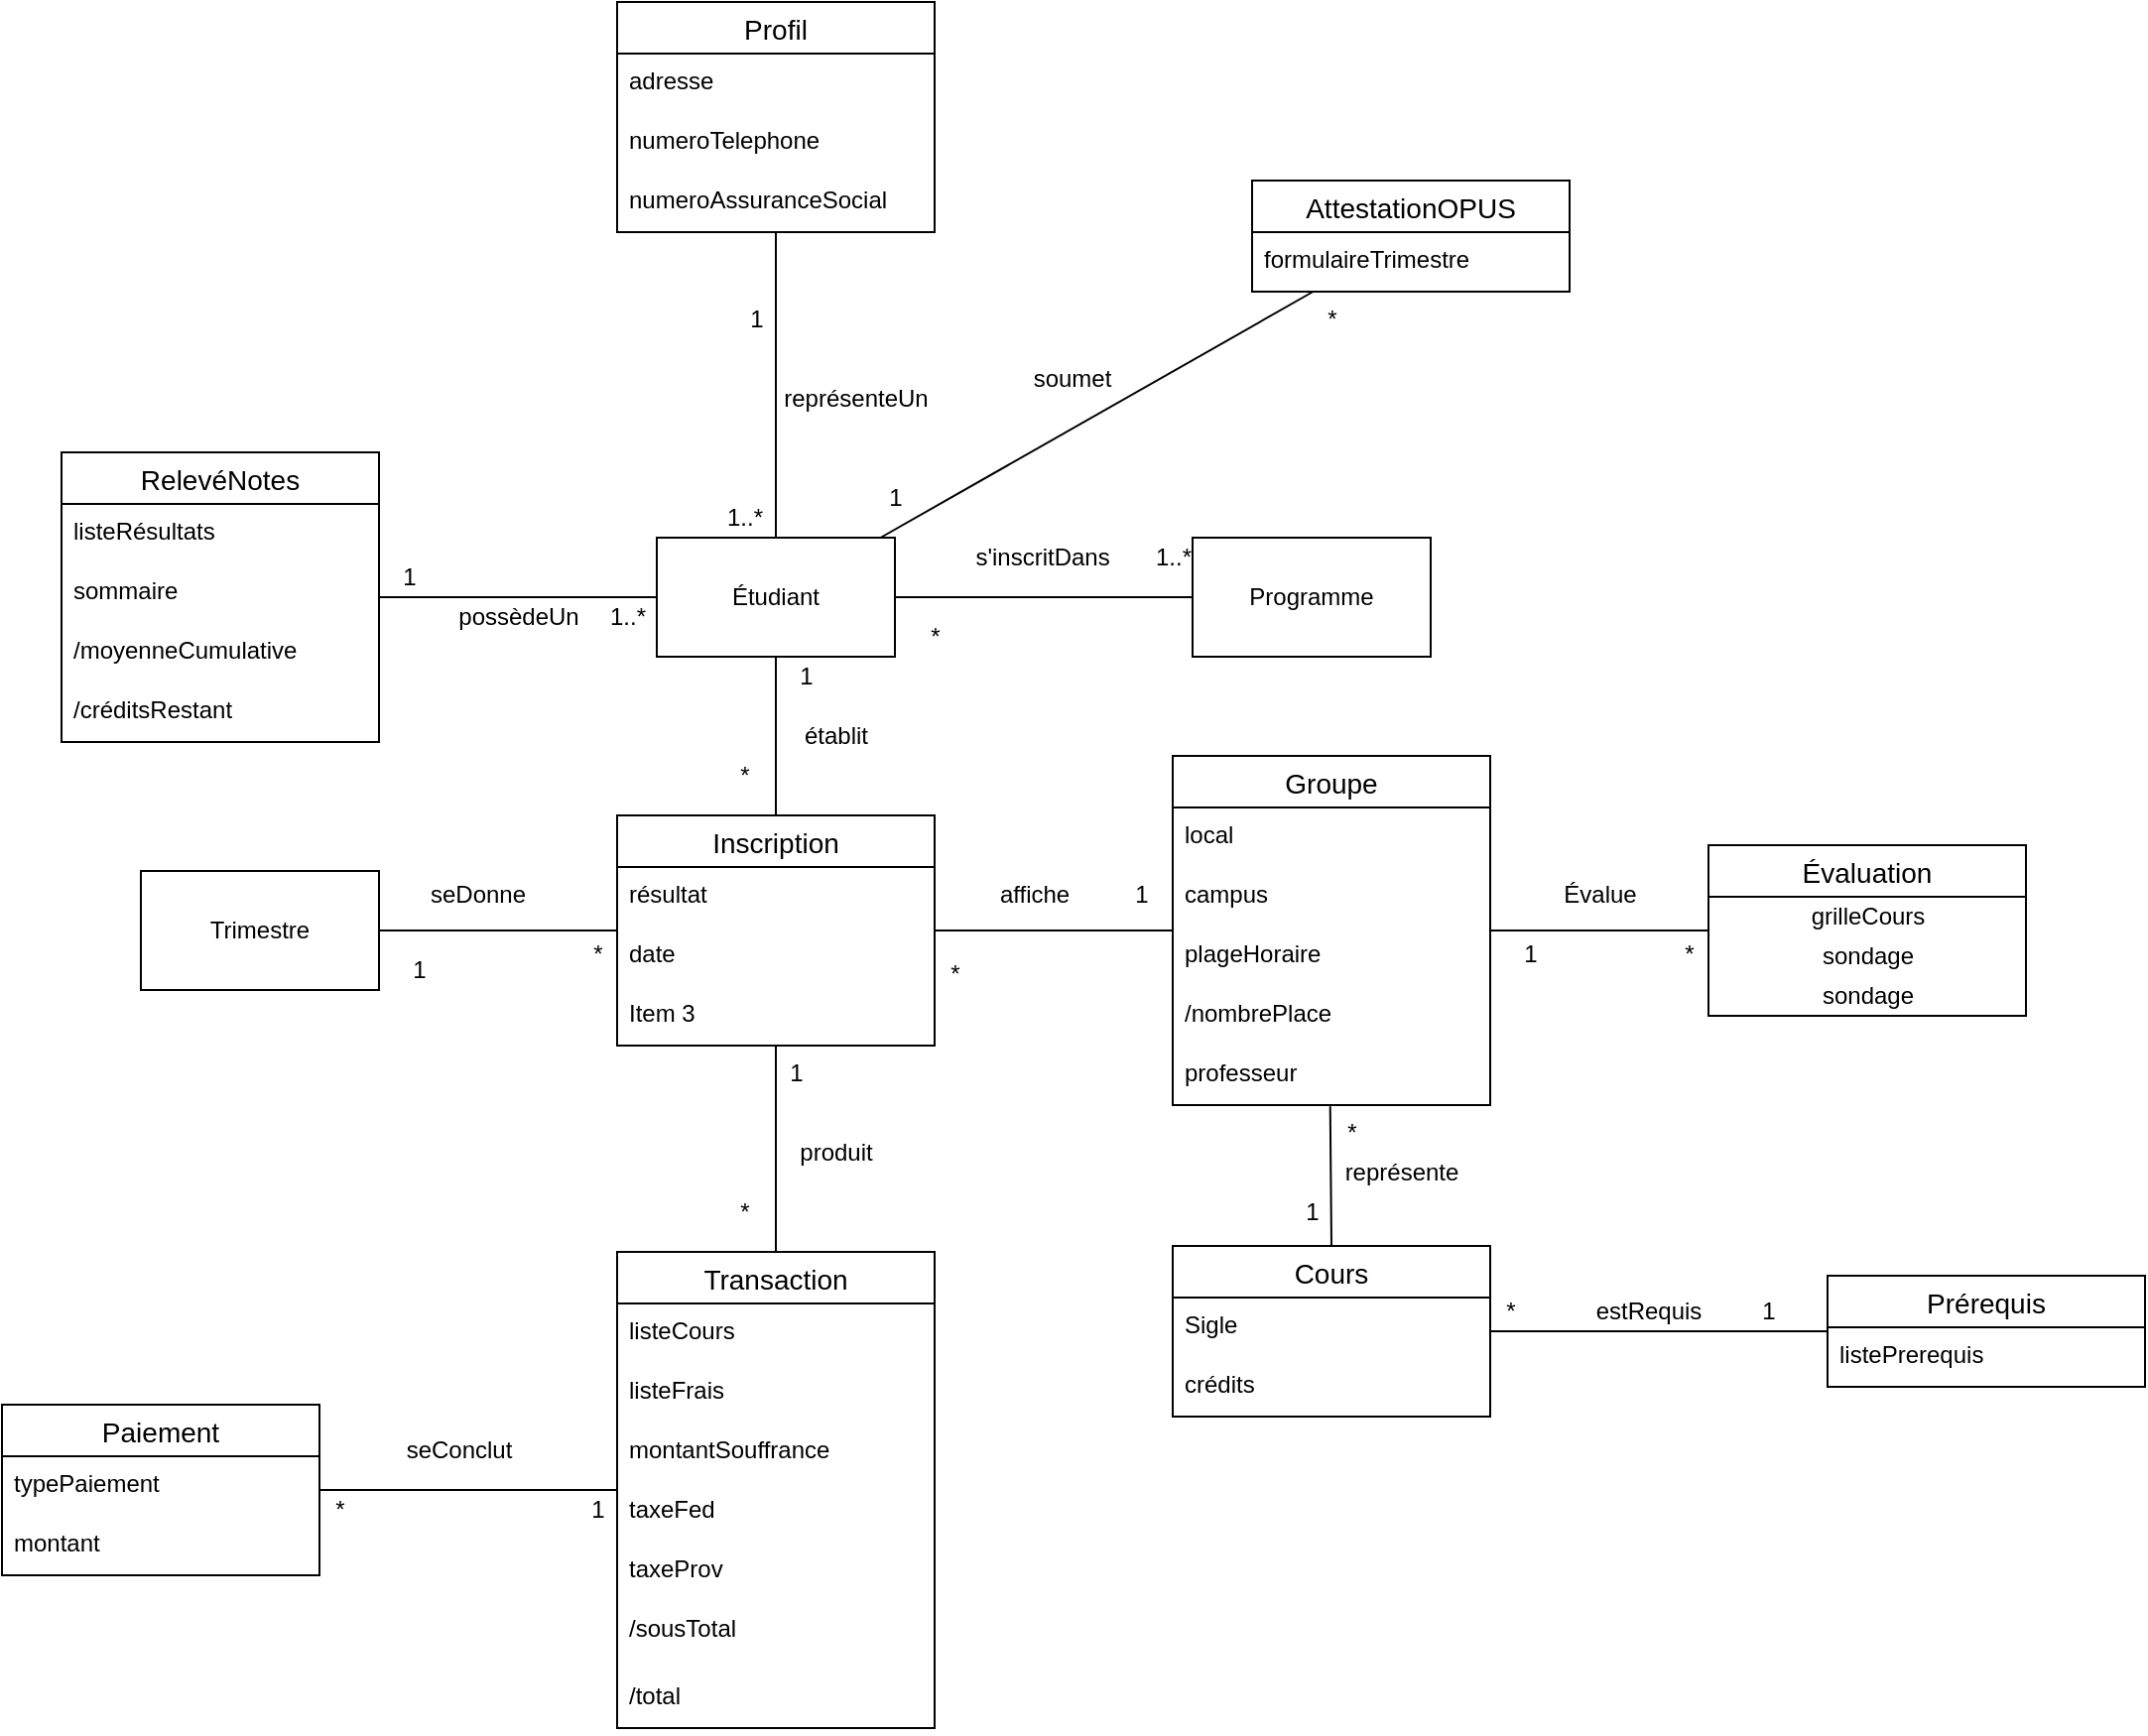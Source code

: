 <mxfile version="14.4.3" type="github">
  <diagram id="PYlWYsyW5-wrVRnMgQhX" name="Page-1">
    <mxGraphModel dx="1301" dy="1894" grid="1" gridSize="10" guides="1" tooltips="1" connect="1" arrows="1" fold="1" page="1" pageScale="1" pageWidth="827" pageHeight="1169" math="0" shadow="0">
      <root>
        <mxCell id="0" />
        <mxCell id="1" parent="0" />
        <mxCell id="lTl9Fem6oyWZE7-2OYxX-1" value="Étudiant" style="rounded=0;whiteSpace=wrap;html=1;" parent="1" vertex="1">
          <mxGeometry x="360" y="60" width="120" height="60" as="geometry" />
        </mxCell>
        <mxCell id="lTl9Fem6oyWZE7-2OYxX-2" value="Inscription" style="swimlane;fontStyle=0;childLayout=stackLayout;horizontal=1;startSize=26;horizontalStack=0;resizeParent=1;resizeParentMax=0;resizeLast=0;collapsible=1;marginBottom=0;align=center;fontSize=14;" parent="1" vertex="1">
          <mxGeometry x="340" y="200" width="160" height="116" as="geometry" />
        </mxCell>
        <mxCell id="lTl9Fem6oyWZE7-2OYxX-3" value="résultat" style="text;strokeColor=none;fillColor=none;spacingLeft=4;spacingRight=4;overflow=hidden;rotatable=0;points=[[0,0.5],[1,0.5]];portConstraint=eastwest;fontSize=12;" parent="lTl9Fem6oyWZE7-2OYxX-2" vertex="1">
          <mxGeometry y="26" width="160" height="30" as="geometry" />
        </mxCell>
        <mxCell id="lTl9Fem6oyWZE7-2OYxX-4" value="date" style="text;strokeColor=none;fillColor=none;spacingLeft=4;spacingRight=4;overflow=hidden;rotatable=0;points=[[0,0.5],[1,0.5]];portConstraint=eastwest;fontSize=12;" parent="lTl9Fem6oyWZE7-2OYxX-2" vertex="1">
          <mxGeometry y="56" width="160" height="30" as="geometry" />
        </mxCell>
        <mxCell id="lTl9Fem6oyWZE7-2OYxX-5" value="Item 3" style="text;strokeColor=none;fillColor=none;spacingLeft=4;spacingRight=4;overflow=hidden;rotatable=0;points=[[0,0.5],[1,0.5]];portConstraint=eastwest;fontSize=12;" parent="lTl9Fem6oyWZE7-2OYxX-2" vertex="1">
          <mxGeometry y="86" width="160" height="30" as="geometry" />
        </mxCell>
        <mxCell id="lTl9Fem6oyWZE7-2OYxX-6" value="" style="endArrow=none;html=1;rounded=0;" parent="1" source="lTl9Fem6oyWZE7-2OYxX-1" target="lTl9Fem6oyWZE7-2OYxX-2" edge="1">
          <mxGeometry relative="1" as="geometry">
            <mxPoint x="140" y="189.5" as="sourcePoint" />
            <mxPoint x="300" y="189.5" as="targetPoint" />
          </mxGeometry>
        </mxCell>
        <mxCell id="lTl9Fem6oyWZE7-2OYxX-7" value="Groupe" style="swimlane;fontStyle=0;childLayout=stackLayout;horizontal=1;startSize=26;horizontalStack=0;resizeParent=1;resizeParentMax=0;resizeLast=0;collapsible=1;marginBottom=0;align=center;fontSize=14;" parent="1" vertex="1">
          <mxGeometry x="620" y="170" width="160" height="176" as="geometry" />
        </mxCell>
        <mxCell id="lTl9Fem6oyWZE7-2OYxX-8" value="local" style="text;strokeColor=none;fillColor=none;spacingLeft=4;spacingRight=4;overflow=hidden;rotatable=0;points=[[0,0.5],[1,0.5]];portConstraint=eastwest;fontSize=12;" parent="lTl9Fem6oyWZE7-2OYxX-7" vertex="1">
          <mxGeometry y="26" width="160" height="30" as="geometry" />
        </mxCell>
        <mxCell id="lTl9Fem6oyWZE7-2OYxX-9" value="campus" style="text;strokeColor=none;fillColor=none;spacingLeft=4;spacingRight=4;overflow=hidden;rotatable=0;points=[[0,0.5],[1,0.5]];portConstraint=eastwest;fontSize=12;" parent="lTl9Fem6oyWZE7-2OYxX-7" vertex="1">
          <mxGeometry y="56" width="160" height="30" as="geometry" />
        </mxCell>
        <mxCell id="lTl9Fem6oyWZE7-2OYxX-78" value="plageHoraire" style="text;strokeColor=none;fillColor=none;spacingLeft=4;spacingRight=4;overflow=hidden;rotatable=0;points=[[0,0.5],[1,0.5]];portConstraint=eastwest;fontSize=12;" parent="lTl9Fem6oyWZE7-2OYxX-7" vertex="1">
          <mxGeometry y="86" width="160" height="30" as="geometry" />
        </mxCell>
        <mxCell id="lTl9Fem6oyWZE7-2OYxX-77" value="/nombrePlace" style="text;strokeColor=none;fillColor=none;spacingLeft=4;spacingRight=4;overflow=hidden;rotatable=0;points=[[0,0.5],[1,0.5]];portConstraint=eastwest;fontSize=12;" parent="lTl9Fem6oyWZE7-2OYxX-7" vertex="1">
          <mxGeometry y="116" width="160" height="30" as="geometry" />
        </mxCell>
        <mxCell id="lTl9Fem6oyWZE7-2OYxX-10" value="professeur" style="text;strokeColor=none;fillColor=none;spacingLeft=4;spacingRight=4;overflow=hidden;rotatable=0;points=[[0,0.5],[1,0.5]];portConstraint=eastwest;fontSize=12;" parent="lTl9Fem6oyWZE7-2OYxX-7" vertex="1">
          <mxGeometry y="146" width="160" height="30" as="geometry" />
        </mxCell>
        <mxCell id="lTl9Fem6oyWZE7-2OYxX-11" value="" style="endArrow=none;html=1;rounded=0;" parent="1" source="lTl9Fem6oyWZE7-2OYxX-2" target="lTl9Fem6oyWZE7-2OYxX-7" edge="1">
          <mxGeometry relative="1" as="geometry">
            <mxPoint x="460" y="280" as="sourcePoint" />
            <mxPoint x="600" y="280" as="targetPoint" />
          </mxGeometry>
        </mxCell>
        <mxCell id="lTl9Fem6oyWZE7-2OYxX-12" value="Cours" style="swimlane;fontStyle=0;childLayout=stackLayout;horizontal=1;startSize=26;horizontalStack=0;resizeParent=1;resizeParentMax=0;resizeLast=0;collapsible=1;marginBottom=0;align=center;fontSize=14;" parent="1" vertex="1">
          <mxGeometry x="620" y="417" width="160" height="86" as="geometry" />
        </mxCell>
        <mxCell id="lTl9Fem6oyWZE7-2OYxX-13" value="Sigle" style="text;strokeColor=none;fillColor=none;spacingLeft=4;spacingRight=4;overflow=hidden;rotatable=0;points=[[0,0.5],[1,0.5]];portConstraint=eastwest;fontSize=12;" parent="lTl9Fem6oyWZE7-2OYxX-12" vertex="1">
          <mxGeometry y="26" width="160" height="30" as="geometry" />
        </mxCell>
        <mxCell id="lTl9Fem6oyWZE7-2OYxX-14" value="crédits" style="text;strokeColor=none;fillColor=none;spacingLeft=4;spacingRight=4;overflow=hidden;rotatable=0;points=[[0,0.5],[1,0.5]];portConstraint=eastwest;fontSize=12;" parent="lTl9Fem6oyWZE7-2OYxX-12" vertex="1">
          <mxGeometry y="56" width="160" height="30" as="geometry" />
        </mxCell>
        <mxCell id="lTl9Fem6oyWZE7-2OYxX-16" value="" style="endArrow=none;html=1;rounded=0;entryX=0.5;entryY=0;entryDx=0;entryDy=0;exitX=0.496;exitY=1.019;exitDx=0;exitDy=0;exitPerimeter=0;" parent="1" source="lTl9Fem6oyWZE7-2OYxX-10" target="lTl9Fem6oyWZE7-2OYxX-12" edge="1">
          <mxGeometry relative="1" as="geometry">
            <mxPoint x="490" y="280" as="sourcePoint" />
            <mxPoint x="580" y="280" as="targetPoint" />
          </mxGeometry>
        </mxCell>
        <mxCell id="lTl9Fem6oyWZE7-2OYxX-17" value="Programme" style="rounded=0;whiteSpace=wrap;html=1;" parent="1" vertex="1">
          <mxGeometry x="630" y="60" width="120" height="60" as="geometry" />
        </mxCell>
        <mxCell id="lTl9Fem6oyWZE7-2OYxX-19" value="" style="endArrow=none;html=1;rounded=0;" parent="1" source="lTl9Fem6oyWZE7-2OYxX-73" target="lTl9Fem6oyWZE7-2OYxX-12" edge="1">
          <mxGeometry relative="1" as="geometry">
            <mxPoint x="940" y="460" as="sourcePoint" />
            <mxPoint x="690" y="320" as="targetPoint" />
          </mxGeometry>
        </mxCell>
        <mxCell id="lTl9Fem6oyWZE7-2OYxX-20" value="" style="endArrow=none;html=1;rounded=0;entryX=0;entryY=0.5;entryDx=0;entryDy=0;" parent="1" source="lTl9Fem6oyWZE7-2OYxX-1" target="lTl9Fem6oyWZE7-2OYxX-17" edge="1">
          <mxGeometry relative="1" as="geometry">
            <mxPoint x="230" y="260" as="sourcePoint" />
            <mxPoint x="330" y="260" as="targetPoint" />
          </mxGeometry>
        </mxCell>
        <mxCell id="lTl9Fem6oyWZE7-2OYxX-21" value="Trimestre" style="rounded=0;whiteSpace=wrap;html=1;" parent="1" vertex="1">
          <mxGeometry x="100" y="228" width="120" height="60" as="geometry" />
        </mxCell>
        <mxCell id="lTl9Fem6oyWZE7-2OYxX-22" value="" style="endArrow=none;html=1;rounded=0;" parent="1" source="lTl9Fem6oyWZE7-2OYxX-2" target="lTl9Fem6oyWZE7-2OYxX-21" edge="1">
          <mxGeometry relative="1" as="geometry">
            <mxPoint x="210" y="90" as="sourcePoint" />
            <mxPoint x="350" y="90" as="targetPoint" />
          </mxGeometry>
        </mxCell>
        <mxCell id="lTl9Fem6oyWZE7-2OYxX-23" value="s&#39;inscritDans" style="text;html=1;align=center;verticalAlign=middle;resizable=0;points=[];autosize=1;" parent="1" vertex="1">
          <mxGeometry x="514" y="60" width="80" height="20" as="geometry" />
        </mxCell>
        <mxCell id="lTl9Fem6oyWZE7-2OYxX-24" value="seDonne" style="text;html=1;strokeColor=none;fillColor=none;align=center;verticalAlign=middle;whiteSpace=wrap;rounded=0;" parent="1" vertex="1">
          <mxGeometry x="250" y="230" width="40" height="20" as="geometry" />
        </mxCell>
        <mxCell id="lTl9Fem6oyWZE7-2OYxX-25" value="*" style="text;html=1;align=center;verticalAlign=middle;resizable=0;points=[];autosize=1;" parent="1" vertex="1">
          <mxGeometry x="490" y="100" width="20" height="20" as="geometry" />
        </mxCell>
        <mxCell id="lTl9Fem6oyWZE7-2OYxX-26" value="1..*" style="text;html=1;align=center;verticalAlign=middle;resizable=0;points=[];autosize=1;" parent="1" vertex="1">
          <mxGeometry x="605" y="60" width="30" height="20" as="geometry" />
        </mxCell>
        <mxCell id="lTl9Fem6oyWZE7-2OYxX-27" value="*" style="text;html=1;align=center;verticalAlign=middle;resizable=0;points=[];autosize=1;" parent="1" vertex="1">
          <mxGeometry x="394" y="170" width="20" height="20" as="geometry" />
        </mxCell>
        <mxCell id="lTl9Fem6oyWZE7-2OYxX-28" value="établit" style="text;html=1;align=center;verticalAlign=middle;resizable=0;points=[];autosize=1;" parent="1" vertex="1">
          <mxGeometry x="425" y="150" width="50" height="20" as="geometry" />
        </mxCell>
        <mxCell id="lTl9Fem6oyWZE7-2OYxX-29" value="1" style="text;html=1;align=center;verticalAlign=middle;resizable=0;points=[];autosize=1;" parent="1" vertex="1">
          <mxGeometry x="425" y="120" width="20" height="20" as="geometry" />
        </mxCell>
        <mxCell id="lTl9Fem6oyWZE7-2OYxX-31" value="estRequis" style="text;html=1;strokeColor=none;fillColor=none;align=center;verticalAlign=middle;whiteSpace=wrap;rounded=0;" parent="1" vertex="1">
          <mxGeometry x="840" y="390" width="40" height="120" as="geometry" />
        </mxCell>
        <mxCell id="lTl9Fem6oyWZE7-2OYxX-32" value="*" style="text;html=1;align=center;verticalAlign=middle;resizable=0;points=[];autosize=1;" parent="1" vertex="1">
          <mxGeometry x="780" y="440" width="20" height="20" as="geometry" />
        </mxCell>
        <mxCell id="lTl9Fem6oyWZE7-2OYxX-33" value="1" style="text;html=1;align=center;verticalAlign=middle;resizable=0;points=[];autosize=1;" parent="1" vertex="1">
          <mxGeometry x="910" y="440" width="20" height="20" as="geometry" />
        </mxCell>
        <mxCell id="lTl9Fem6oyWZE7-2OYxX-34" value="1" style="text;html=1;align=center;verticalAlign=middle;resizable=0;points=[];autosize=1;" parent="1" vertex="1">
          <mxGeometry x="230" y="268" width="20" height="20" as="geometry" />
        </mxCell>
        <mxCell id="lTl9Fem6oyWZE7-2OYxX-36" value="*" style="text;html=1;align=center;verticalAlign=middle;resizable=0;points=[];autosize=1;" parent="1" vertex="1">
          <mxGeometry x="320" y="260" width="20" height="20" as="geometry" />
        </mxCell>
        <mxCell id="lTl9Fem6oyWZE7-2OYxX-37" value="représente" style="text;html=1;align=center;verticalAlign=middle;resizable=0;points=[];autosize=1;" parent="1" vertex="1">
          <mxGeometry x="700" y="370" width="70" height="20" as="geometry" />
        </mxCell>
        <mxCell id="lTl9Fem6oyWZE7-2OYxX-38" value="1" style="text;html=1;align=center;verticalAlign=middle;resizable=0;points=[];autosize=1;" parent="1" vertex="1">
          <mxGeometry x="680" y="390" width="20" height="20" as="geometry" />
        </mxCell>
        <mxCell id="lTl9Fem6oyWZE7-2OYxX-39" value="*" style="text;html=1;align=center;verticalAlign=middle;resizable=0;points=[];autosize=1;" parent="1" vertex="1">
          <mxGeometry x="700" y="350" width="20" height="20" as="geometry" />
        </mxCell>
        <mxCell id="lTl9Fem6oyWZE7-2OYxX-42" value="" style="endArrow=none;html=1;rounded=0;" parent="1" source="lTl9Fem6oyWZE7-2OYxX-2" target="lTl9Fem6oyWZE7-2OYxX-43" edge="1">
          <mxGeometry relative="1" as="geometry">
            <mxPoint x="275" y="-1" as="sourcePoint" />
            <mxPoint x="420" y="-60" as="targetPoint" />
          </mxGeometry>
        </mxCell>
        <mxCell id="lTl9Fem6oyWZE7-2OYxX-43" value="Transaction" style="swimlane;fontStyle=0;childLayout=stackLayout;horizontal=1;startSize=26;horizontalStack=0;resizeParent=1;resizeParentMax=0;resizeLast=0;collapsible=1;marginBottom=0;align=center;fontSize=14;" parent="1" vertex="1">
          <mxGeometry x="340" y="420" width="160" height="240" as="geometry" />
        </mxCell>
        <mxCell id="lTl9Fem6oyWZE7-2OYxX-44" value="listeCours" style="text;strokeColor=none;fillColor=none;spacingLeft=4;spacingRight=4;overflow=hidden;rotatable=0;points=[[0,0.5],[1,0.5]];portConstraint=eastwest;fontSize=12;" parent="lTl9Fem6oyWZE7-2OYxX-43" vertex="1">
          <mxGeometry y="26" width="160" height="30" as="geometry" />
        </mxCell>
        <mxCell id="lTl9Fem6oyWZE7-2OYxX-65" value="listeFrais" style="text;strokeColor=none;fillColor=none;spacingLeft=4;spacingRight=4;overflow=hidden;rotatable=0;points=[[0,0.5],[1,0.5]];portConstraint=eastwest;fontSize=12;" parent="lTl9Fem6oyWZE7-2OYxX-43" vertex="1">
          <mxGeometry y="56" width="160" height="30" as="geometry" />
        </mxCell>
        <mxCell id="lTl9Fem6oyWZE7-2OYxX-49" value="montantSouffrance" style="text;strokeColor=none;fillColor=none;spacingLeft=4;spacingRight=4;overflow=hidden;rotatable=0;points=[[0,0.5],[1,0.5]];portConstraint=eastwest;fontSize=12;" parent="lTl9Fem6oyWZE7-2OYxX-43" vertex="1">
          <mxGeometry y="86" width="160" height="30" as="geometry" />
        </mxCell>
        <mxCell id="lTl9Fem6oyWZE7-2OYxX-45" value="taxeFed" style="text;strokeColor=none;fillColor=none;spacingLeft=4;spacingRight=4;overflow=hidden;rotatable=0;points=[[0,0.5],[1,0.5]];portConstraint=eastwest;fontSize=12;" parent="lTl9Fem6oyWZE7-2OYxX-43" vertex="1">
          <mxGeometry y="116" width="160" height="30" as="geometry" />
        </mxCell>
        <mxCell id="lTl9Fem6oyWZE7-2OYxX-47" value="taxeProv" style="text;strokeColor=none;fillColor=none;spacingLeft=4;spacingRight=4;overflow=hidden;rotatable=0;points=[[0,0.5],[1,0.5]];portConstraint=eastwest;fontSize=12;" parent="lTl9Fem6oyWZE7-2OYxX-43" vertex="1">
          <mxGeometry y="146" width="160" height="30" as="geometry" />
        </mxCell>
        <mxCell id="lTl9Fem6oyWZE7-2OYxX-46" value="/sousTotal" style="text;strokeColor=none;fillColor=none;spacingLeft=4;spacingRight=4;overflow=hidden;rotatable=0;points=[[0,0.5],[1,0.5]];portConstraint=eastwest;fontSize=12;" parent="lTl9Fem6oyWZE7-2OYxX-43" vertex="1">
          <mxGeometry y="176" width="160" height="34" as="geometry" />
        </mxCell>
        <mxCell id="lTl9Fem6oyWZE7-2OYxX-48" value="/total" style="text;strokeColor=none;fillColor=none;spacingLeft=4;spacingRight=4;overflow=hidden;rotatable=0;points=[[0,0.5],[1,0.5]];portConstraint=eastwest;fontSize=12;" parent="lTl9Fem6oyWZE7-2OYxX-43" vertex="1">
          <mxGeometry y="210" width="160" height="30" as="geometry" />
        </mxCell>
        <mxCell id="lTl9Fem6oyWZE7-2OYxX-50" value="Paiement" style="swimlane;fontStyle=0;childLayout=stackLayout;horizontal=1;startSize=26;horizontalStack=0;resizeParent=1;resizeParentMax=0;resizeLast=0;collapsible=1;marginBottom=0;align=center;fontSize=14;" parent="1" vertex="1">
          <mxGeometry x="30" y="497" width="160" height="86" as="geometry" />
        </mxCell>
        <mxCell id="lTl9Fem6oyWZE7-2OYxX-51" value="typePaiement" style="text;strokeColor=none;fillColor=none;spacingLeft=4;spacingRight=4;overflow=hidden;rotatable=0;points=[[0,0.5],[1,0.5]];portConstraint=eastwest;fontSize=12;" parent="lTl9Fem6oyWZE7-2OYxX-50" vertex="1">
          <mxGeometry y="26" width="160" height="30" as="geometry" />
        </mxCell>
        <mxCell id="lTl9Fem6oyWZE7-2OYxX-52" value="montant" style="text;strokeColor=none;fillColor=none;spacingLeft=4;spacingRight=4;overflow=hidden;rotatable=0;points=[[0,0.5],[1,0.5]];portConstraint=eastwest;fontSize=12;" parent="lTl9Fem6oyWZE7-2OYxX-50" vertex="1">
          <mxGeometry y="56" width="160" height="30" as="geometry" />
        </mxCell>
        <mxCell id="lTl9Fem6oyWZE7-2OYxX-57" value="" style="endArrow=none;html=1;rounded=0;" parent="1" source="lTl9Fem6oyWZE7-2OYxX-43" target="lTl9Fem6oyWZE7-2OYxX-50" edge="1">
          <mxGeometry relative="1" as="geometry">
            <mxPoint x="260" y="-70" as="sourcePoint" />
            <mxPoint x="260" y="-180" as="targetPoint" />
          </mxGeometry>
        </mxCell>
        <mxCell id="lTl9Fem6oyWZE7-2OYxX-58" value="seConclut" style="text;html=1;align=center;verticalAlign=middle;resizable=0;points=[];autosize=1;" parent="1" vertex="1">
          <mxGeometry x="225" y="510" width="70" height="20" as="geometry" />
        </mxCell>
        <mxCell id="lTl9Fem6oyWZE7-2OYxX-59" value="produit" style="text;html=1;align=center;verticalAlign=middle;resizable=0;points=[];autosize=1;" parent="1" vertex="1">
          <mxGeometry x="425" y="360" width="50" height="20" as="geometry" />
        </mxCell>
        <mxCell id="lTl9Fem6oyWZE7-2OYxX-60" value="*" style="text;html=1;align=center;verticalAlign=middle;resizable=0;points=[];autosize=1;" parent="1" vertex="1">
          <mxGeometry x="394" y="390" width="20" height="20" as="geometry" />
        </mxCell>
        <mxCell id="lTl9Fem6oyWZE7-2OYxX-62" value="1" style="text;html=1;align=center;verticalAlign=middle;resizable=0;points=[];autosize=1;" parent="1" vertex="1">
          <mxGeometry x="420" y="320" width="20" height="20" as="geometry" />
        </mxCell>
        <mxCell id="lTl9Fem6oyWZE7-2OYxX-63" value="1" style="text;html=1;align=center;verticalAlign=middle;resizable=0;points=[];autosize=1;" parent="1" vertex="1">
          <mxGeometry x="320" y="540" width="20" height="20" as="geometry" />
        </mxCell>
        <mxCell id="lTl9Fem6oyWZE7-2OYxX-64" value="*" style="text;html=1;align=center;verticalAlign=middle;resizable=0;points=[];autosize=1;" parent="1" vertex="1">
          <mxGeometry x="190" y="540" width="20" height="20" as="geometry" />
        </mxCell>
        <mxCell id="lTl9Fem6oyWZE7-2OYxX-66" value="Évaluation" style="swimlane;fontStyle=0;childLayout=stackLayout;horizontal=1;startSize=26;horizontalStack=0;resizeParent=1;resizeParentMax=0;resizeLast=0;collapsible=1;marginBottom=0;align=center;fontSize=14;" parent="1" vertex="1">
          <mxGeometry x="890" y="215" width="160" height="86" as="geometry" />
        </mxCell>
        <mxCell id="lTl9Fem6oyWZE7-2OYxX-82" value="grilleCours" style="text;html=1;align=center;verticalAlign=middle;resizable=0;points=[];autosize=1;" parent="lTl9Fem6oyWZE7-2OYxX-66" vertex="1">
          <mxGeometry y="26" width="160" height="20" as="geometry" />
        </mxCell>
        <mxCell id="lTl9Fem6oyWZE7-2OYxX-84" value="sondage" style="text;html=1;align=center;verticalAlign=middle;resizable=0;points=[];autosize=1;" parent="lTl9Fem6oyWZE7-2OYxX-66" vertex="1">
          <mxGeometry y="46" width="160" height="20" as="geometry" />
        </mxCell>
        <mxCell id="lTl9Fem6oyWZE7-2OYxX-85" value="sondage" style="text;html=1;align=center;verticalAlign=middle;resizable=0;points=[];autosize=1;" parent="lTl9Fem6oyWZE7-2OYxX-66" vertex="1">
          <mxGeometry y="66" width="160" height="20" as="geometry" />
        </mxCell>
        <mxCell id="lTl9Fem6oyWZE7-2OYxX-69" value="" style="endArrow=none;html=1;rounded=0;" parent="1" source="lTl9Fem6oyWZE7-2OYxX-7" target="lTl9Fem6oyWZE7-2OYxX-66" edge="1">
          <mxGeometry relative="1" as="geometry">
            <mxPoint x="860" y="329.5" as="sourcePoint" />
            <mxPoint x="980" y="329.5" as="targetPoint" />
          </mxGeometry>
        </mxCell>
        <mxCell id="lTl9Fem6oyWZE7-2OYxX-70" value="affiche" style="text;html=1;align=center;verticalAlign=middle;resizable=0;points=[];autosize=1;" parent="1" vertex="1">
          <mxGeometry x="525" y="230" width="50" height="20" as="geometry" />
        </mxCell>
        <mxCell id="lTl9Fem6oyWZE7-2OYxX-71" value="*" style="text;html=1;align=center;verticalAlign=middle;resizable=0;points=[];autosize=1;" parent="1" vertex="1">
          <mxGeometry x="500" y="270" width="20" height="20" as="geometry" />
        </mxCell>
        <mxCell id="lTl9Fem6oyWZE7-2OYxX-72" value="1" style="text;html=1;align=center;verticalAlign=middle;resizable=0;points=[];autosize=1;" parent="1" vertex="1">
          <mxGeometry x="594" y="230" width="20" height="20" as="geometry" />
        </mxCell>
        <mxCell id="lTl9Fem6oyWZE7-2OYxX-73" value="Prérequis" style="swimlane;fontStyle=0;childLayout=stackLayout;horizontal=1;startSize=26;horizontalStack=0;resizeParent=1;resizeParentMax=0;resizeLast=0;collapsible=1;marginBottom=0;align=center;fontSize=14;" parent="1" vertex="1">
          <mxGeometry x="950" y="432" width="160" height="56" as="geometry" />
        </mxCell>
        <mxCell id="lTl9Fem6oyWZE7-2OYxX-74" value="listePrerequis" style="text;strokeColor=none;fillColor=none;spacingLeft=4;spacingRight=4;overflow=hidden;rotatable=0;points=[[0,0.5],[1,0.5]];portConstraint=eastwest;fontSize=12;" parent="lTl9Fem6oyWZE7-2OYxX-73" vertex="1">
          <mxGeometry y="26" width="160" height="30" as="geometry" />
        </mxCell>
        <mxCell id="lTl9Fem6oyWZE7-2OYxX-79" value="1" style="text;html=1;align=center;verticalAlign=middle;resizable=0;points=[];autosize=1;" parent="1" vertex="1">
          <mxGeometry x="790" y="260" width="20" height="20" as="geometry" />
        </mxCell>
        <mxCell id="lTl9Fem6oyWZE7-2OYxX-80" value="*" style="text;html=1;align=center;verticalAlign=middle;resizable=0;points=[];autosize=1;" parent="1" vertex="1">
          <mxGeometry x="870" y="260" width="20" height="20" as="geometry" />
        </mxCell>
        <mxCell id="lTl9Fem6oyWZE7-2OYxX-81" value="Évalue" style="text;html=1;align=center;verticalAlign=middle;resizable=0;points=[];autosize=1;" parent="1" vertex="1">
          <mxGeometry x="810" y="230" width="50" height="20" as="geometry" />
        </mxCell>
        <mxCell id="lTl9Fem6oyWZE7-2OYxX-99" value="RelevéNotes" style="swimlane;fontStyle=0;childLayout=stackLayout;horizontal=1;startSize=26;horizontalStack=0;resizeParent=1;resizeParentMax=0;resizeLast=0;collapsible=1;marginBottom=0;align=center;fontSize=14;" parent="1" vertex="1">
          <mxGeometry x="60" y="17" width="160" height="146" as="geometry" />
        </mxCell>
        <mxCell id="lTl9Fem6oyWZE7-2OYxX-100" value="listeRésultats" style="text;strokeColor=none;fillColor=none;spacingLeft=4;spacingRight=4;overflow=hidden;rotatable=0;points=[[0,0.5],[1,0.5]];portConstraint=eastwest;fontSize=12;" parent="lTl9Fem6oyWZE7-2OYxX-99" vertex="1">
          <mxGeometry y="26" width="160" height="30" as="geometry" />
        </mxCell>
        <mxCell id="lTl9Fem6oyWZE7-2OYxX-101" value="sommaire" style="text;strokeColor=none;fillColor=none;spacingLeft=4;spacingRight=4;overflow=hidden;rotatable=0;points=[[0,0.5],[1,0.5]];portConstraint=eastwest;fontSize=12;" parent="lTl9Fem6oyWZE7-2OYxX-99" vertex="1">
          <mxGeometry y="56" width="160" height="30" as="geometry" />
        </mxCell>
        <mxCell id="lTl9Fem6oyWZE7-2OYxX-102" value="/moyenneCumulative" style="text;strokeColor=none;fillColor=none;spacingLeft=4;spacingRight=4;overflow=hidden;rotatable=0;points=[[0,0.5],[1,0.5]];portConstraint=eastwest;fontSize=12;" parent="lTl9Fem6oyWZE7-2OYxX-99" vertex="1">
          <mxGeometry y="86" width="160" height="30" as="geometry" />
        </mxCell>
        <mxCell id="lTl9Fem6oyWZE7-2OYxX-103" value="/créditsRestant" style="text;strokeColor=none;fillColor=none;spacingLeft=4;spacingRight=4;overflow=hidden;rotatable=0;points=[[0,0.5],[1,0.5]];portConstraint=eastwest;fontSize=12;" parent="lTl9Fem6oyWZE7-2OYxX-99" vertex="1">
          <mxGeometry y="116" width="160" height="30" as="geometry" />
        </mxCell>
        <mxCell id="lTl9Fem6oyWZE7-2OYxX-105" value="" style="endArrow=none;html=1;rounded=0;exitX=0;exitY=0.5;exitDx=0;exitDy=0;" parent="1" source="lTl9Fem6oyWZE7-2OYxX-1" target="lTl9Fem6oyWZE7-2OYxX-99" edge="1">
          <mxGeometry relative="1" as="geometry">
            <mxPoint x="360.0" y="140" as="sourcePoint" />
            <mxPoint x="240.0" y="140" as="targetPoint" />
          </mxGeometry>
        </mxCell>
        <mxCell id="lTl9Fem6oyWZE7-2OYxX-106" value="Profil" style="swimlane;fontStyle=0;childLayout=stackLayout;horizontal=1;startSize=26;horizontalStack=0;resizeParent=1;resizeParentMax=0;resizeLast=0;collapsible=1;marginBottom=0;align=center;fontSize=14;" parent="1" vertex="1">
          <mxGeometry x="340" y="-210" width="160" height="116" as="geometry" />
        </mxCell>
        <mxCell id="lTl9Fem6oyWZE7-2OYxX-107" value="adresse" style="text;strokeColor=none;fillColor=none;spacingLeft=4;spacingRight=4;overflow=hidden;rotatable=0;points=[[0,0.5],[1,0.5]];portConstraint=eastwest;fontSize=12;" parent="lTl9Fem6oyWZE7-2OYxX-106" vertex="1">
          <mxGeometry y="26" width="160" height="30" as="geometry" />
        </mxCell>
        <mxCell id="lTl9Fem6oyWZE7-2OYxX-108" value="numeroTelephone" style="text;strokeColor=none;fillColor=none;spacingLeft=4;spacingRight=4;overflow=hidden;rotatable=0;points=[[0,0.5],[1,0.5]];portConstraint=eastwest;fontSize=12;" parent="lTl9Fem6oyWZE7-2OYxX-106" vertex="1">
          <mxGeometry y="56" width="160" height="30" as="geometry" />
        </mxCell>
        <mxCell id="lTl9Fem6oyWZE7-2OYxX-109" value="numeroAssuranceSocial" style="text;strokeColor=none;fillColor=none;spacingLeft=4;spacingRight=4;overflow=hidden;rotatable=0;points=[[0,0.5],[1,0.5]];portConstraint=eastwest;fontSize=12;" parent="lTl9Fem6oyWZE7-2OYxX-106" vertex="1">
          <mxGeometry y="86" width="160" height="30" as="geometry" />
        </mxCell>
        <mxCell id="lTl9Fem6oyWZE7-2OYxX-111" value="" style="endArrow=none;html=1;rounded=0;exitX=0.5;exitY=0;exitDx=0;exitDy=0;" parent="1" source="lTl9Fem6oyWZE7-2OYxX-1" target="lTl9Fem6oyWZE7-2OYxX-106" edge="1">
          <mxGeometry relative="1" as="geometry">
            <mxPoint x="470.0" y="-1" as="sourcePoint" />
            <mxPoint x="360.0" y="-1.0" as="targetPoint" />
          </mxGeometry>
        </mxCell>
        <mxCell id="lTl9Fem6oyWZE7-2OYxX-112" value="1" style="text;html=1;align=center;verticalAlign=middle;resizable=0;points=[];autosize=1;" parent="1" vertex="1">
          <mxGeometry x="400" y="-60" width="20" height="20" as="geometry" />
        </mxCell>
        <mxCell id="lTl9Fem6oyWZE7-2OYxX-113" value="1..*" style="text;html=1;align=center;verticalAlign=middle;resizable=0;points=[];autosize=1;" parent="1" vertex="1">
          <mxGeometry x="389" y="40" width="30" height="20" as="geometry" />
        </mxCell>
        <mxCell id="lTl9Fem6oyWZE7-2OYxX-114" value="1" style="text;html=1;align=center;verticalAlign=middle;resizable=0;points=[];autosize=1;" parent="1" vertex="1">
          <mxGeometry x="225" y="70" width="20" height="20" as="geometry" />
        </mxCell>
        <mxCell id="lTl9Fem6oyWZE7-2OYxX-115" value="1..*" style="text;html=1;align=center;verticalAlign=middle;resizable=0;points=[];autosize=1;" parent="1" vertex="1">
          <mxGeometry x="330" y="90" width="30" height="20" as="geometry" />
        </mxCell>
        <mxCell id="lTl9Fem6oyWZE7-2OYxX-116" value="représenteUn" style="text;html=1;align=center;verticalAlign=middle;resizable=0;points=[];autosize=1;" parent="1" vertex="1">
          <mxGeometry x="415" y="-20" width="90" height="20" as="geometry" />
        </mxCell>
        <mxCell id="lTl9Fem6oyWZE7-2OYxX-117" value="possèdeUn" style="text;html=1;align=center;verticalAlign=middle;resizable=0;points=[];autosize=1;" parent="1" vertex="1">
          <mxGeometry x="250" y="90" width="80" height="20" as="geometry" />
        </mxCell>
        <mxCell id="lTl9Fem6oyWZE7-2OYxX-118" value="AttestationOPUS" style="swimlane;fontStyle=0;childLayout=stackLayout;horizontal=1;startSize=26;horizontalStack=0;resizeParent=1;resizeParentMax=0;resizeLast=0;collapsible=1;marginBottom=0;align=center;fontSize=14;" parent="1" vertex="1">
          <mxGeometry x="660" y="-120" width="160" height="56" as="geometry" />
        </mxCell>
        <mxCell id="lTl9Fem6oyWZE7-2OYxX-119" value="formulaireTrimestre" style="text;strokeColor=none;fillColor=none;spacingLeft=4;spacingRight=4;overflow=hidden;rotatable=0;points=[[0,0.5],[1,0.5]];portConstraint=eastwest;fontSize=12;" parent="lTl9Fem6oyWZE7-2OYxX-118" vertex="1">
          <mxGeometry y="26" width="160" height="30" as="geometry" />
        </mxCell>
        <mxCell id="lTl9Fem6oyWZE7-2OYxX-122" value="" style="endArrow=none;html=1;rounded=0;" parent="1" source="lTl9Fem6oyWZE7-2OYxX-1" target="lTl9Fem6oyWZE7-2OYxX-118" edge="1">
          <mxGeometry relative="1" as="geometry">
            <mxPoint x="430.0" y="70" as="sourcePoint" />
            <mxPoint x="430.0" y="-84.0" as="targetPoint" />
          </mxGeometry>
        </mxCell>
        <mxCell id="lTl9Fem6oyWZE7-2OYxX-123" value="soumet" style="text;html=1;align=center;verticalAlign=middle;resizable=0;points=[];autosize=1;" parent="1" vertex="1">
          <mxGeometry x="544" y="-30" width="50" height="20" as="geometry" />
        </mxCell>
        <mxCell id="lTl9Fem6oyWZE7-2OYxX-124" value="*" style="text;html=1;align=center;verticalAlign=middle;resizable=0;points=[];autosize=1;" parent="1" vertex="1">
          <mxGeometry x="690" y="-60" width="20" height="20" as="geometry" />
        </mxCell>
        <mxCell id="lTl9Fem6oyWZE7-2OYxX-125" value="1" style="text;html=1;align=center;verticalAlign=middle;resizable=0;points=[];autosize=1;" parent="1" vertex="1">
          <mxGeometry x="470" y="30" width="20" height="20" as="geometry" />
        </mxCell>
      </root>
    </mxGraphModel>
  </diagram>
</mxfile>
